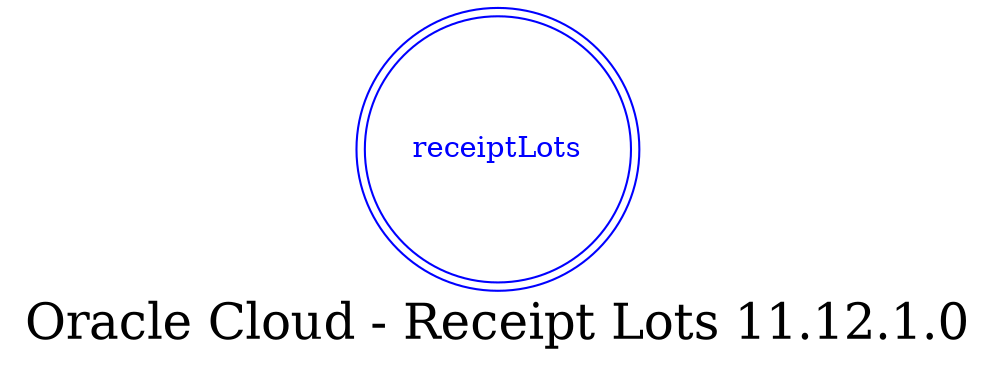 digraph LexiconGraph {
graph[label="Oracle Cloud - Receipt Lots 11.12.1.0", fontsize=24]
splines=true
"receiptLots" [color=blue, fontcolor=blue, shape=doublecircle]
}

